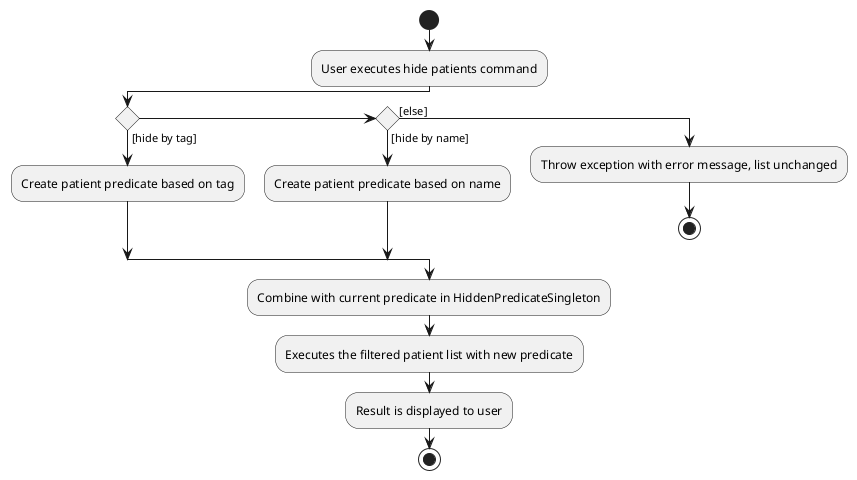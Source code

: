 @startuml
start
:User executes hide patients command;

if () then ([hide by tag])
    :Create patient predicate based on tag;
else if () then ([hide by name])
    :Create patient predicate based on name;
else ([else])
    :Throw exception with error message, list unchanged;
    stop

endif
:Combine with current predicate in HiddenPredicateSingleton;
:Executes the filtered patient list with new predicate;
:Result is displayed to user;
stop
@enduml
